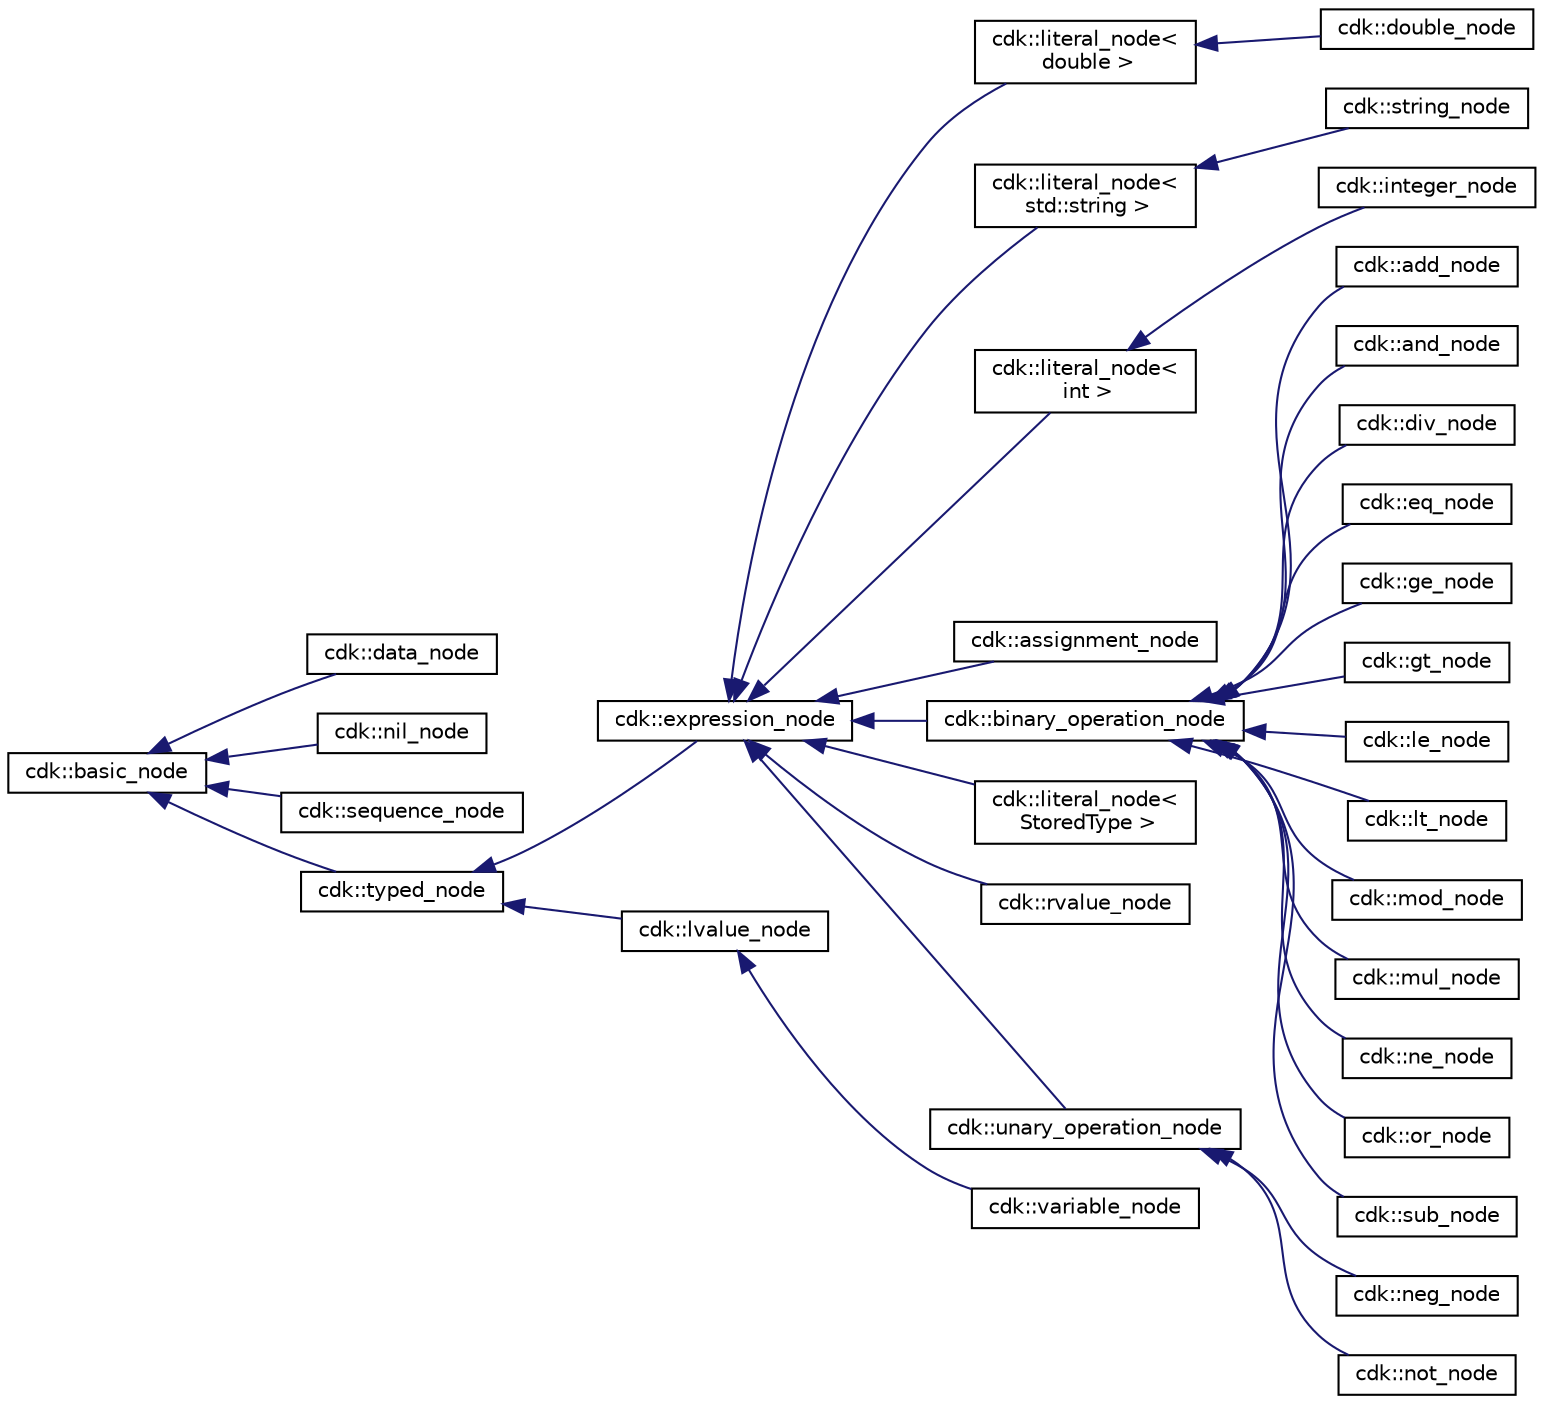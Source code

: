 digraph "Graphical Class Hierarchy"
{
 // LATEX_PDF_SIZE
  edge [fontname="Helvetica",fontsize="10",labelfontname="Helvetica",labelfontsize="10"];
  node [fontname="Helvetica",fontsize="10",shape=record];
  rankdir="LR";
  Node0 [label="cdk::basic_node",height=0.2,width=0.4,color="black", fillcolor="white", style="filled",URL="$classcdk_1_1basic__node.html",tooltip=" "];
  Node0 -> Node1 [dir="back",color="midnightblue",fontsize="10",style="solid",fontname="Helvetica"];
  Node1 [label="cdk::data_node",height=0.2,width=0.4,color="black", fillcolor="white", style="filled",URL="$classcdk_1_1data__node.html",tooltip=" "];
  Node0 -> Node2 [dir="back",color="midnightblue",fontsize="10",style="solid",fontname="Helvetica"];
  Node2 [label="cdk::nil_node",height=0.2,width=0.4,color="black", fillcolor="white", style="filled",URL="$classcdk_1_1nil__node.html",tooltip=" "];
  Node0 -> Node3 [dir="back",color="midnightblue",fontsize="10",style="solid",fontname="Helvetica"];
  Node3 [label="cdk::sequence_node",height=0.2,width=0.4,color="black", fillcolor="white", style="filled",URL="$classcdk_1_1sequence__node.html",tooltip=" "];
  Node0 -> Node4 [dir="back",color="midnightblue",fontsize="10",style="solid",fontname="Helvetica"];
  Node4 [label="cdk::typed_node",height=0.2,width=0.4,color="black", fillcolor="white", style="filled",URL="$classcdk_1_1typed__node.html",tooltip=" "];
  Node4 -> Node5 [dir="back",color="midnightblue",fontsize="10",style="solid",fontname="Helvetica"];
  Node5 [label="cdk::expression_node",height=0.2,width=0.4,color="black", fillcolor="white", style="filled",URL="$classcdk_1_1expression__node.html",tooltip=" "];
  Node5 -> Node6 [dir="back",color="midnightblue",fontsize="10",style="solid",fontname="Helvetica"];
  Node6 [label="cdk::literal_node\<\l double \>",height=0.2,width=0.4,color="black", fillcolor="white", style="filled",URL="$classcdk_1_1literal__node.html",tooltip=" "];
  Node6 -> Node7 [dir="back",color="midnightblue",fontsize="10",style="solid",fontname="Helvetica"];
  Node7 [label="cdk::double_node",height=0.2,width=0.4,color="black", fillcolor="white", style="filled",URL="$classcdk_1_1double__node.html",tooltip=" "];
  Node5 -> Node8 [dir="back",color="midnightblue",fontsize="10",style="solid",fontname="Helvetica"];
  Node8 [label="cdk::literal_node\<\l std::string \>",height=0.2,width=0.4,color="black", fillcolor="white", style="filled",URL="$classcdk_1_1literal__node.html",tooltip=" "];
  Node8 -> Node9 [dir="back",color="midnightblue",fontsize="10",style="solid",fontname="Helvetica"];
  Node9 [label="cdk::string_node",height=0.2,width=0.4,color="black", fillcolor="white", style="filled",URL="$classcdk_1_1string__node.html",tooltip=" "];
  Node5 -> Node10 [dir="back",color="midnightblue",fontsize="10",style="solid",fontname="Helvetica"];
  Node10 [label="cdk::literal_node\<\l int \>",height=0.2,width=0.4,color="black", fillcolor="white", style="filled",URL="$classcdk_1_1literal__node.html",tooltip=" "];
  Node10 -> Node11 [dir="back",color="midnightblue",fontsize="10",style="solid",fontname="Helvetica"];
  Node11 [label="cdk::integer_node",height=0.2,width=0.4,color="black", fillcolor="white", style="filled",URL="$classcdk_1_1integer__node.html",tooltip=" "];
  Node5 -> Node12 [dir="back",color="midnightblue",fontsize="10",style="solid",fontname="Helvetica"];
  Node12 [label="cdk::assignment_node",height=0.2,width=0.4,color="black", fillcolor="white", style="filled",URL="$classcdk_1_1assignment__node.html",tooltip=" "];
  Node5 -> Node13 [dir="back",color="midnightblue",fontsize="10",style="solid",fontname="Helvetica"];
  Node13 [label="cdk::binary_operation_node",height=0.2,width=0.4,color="black", fillcolor="white", style="filled",URL="$classcdk_1_1binary__operation__node.html",tooltip=" "];
  Node13 -> Node14 [dir="back",color="midnightblue",fontsize="10",style="solid",fontname="Helvetica"];
  Node14 [label="cdk::add_node",height=0.2,width=0.4,color="black", fillcolor="white", style="filled",URL="$classcdk_1_1add__node.html",tooltip=" "];
  Node13 -> Node15 [dir="back",color="midnightblue",fontsize="10",style="solid",fontname="Helvetica"];
  Node15 [label="cdk::and_node",height=0.2,width=0.4,color="black", fillcolor="white", style="filled",URL="$classcdk_1_1and__node.html",tooltip=" "];
  Node13 -> Node16 [dir="back",color="midnightblue",fontsize="10",style="solid",fontname="Helvetica"];
  Node16 [label="cdk::div_node",height=0.2,width=0.4,color="black", fillcolor="white", style="filled",URL="$classcdk_1_1div__node.html",tooltip=" "];
  Node13 -> Node17 [dir="back",color="midnightblue",fontsize="10",style="solid",fontname="Helvetica"];
  Node17 [label="cdk::eq_node",height=0.2,width=0.4,color="black", fillcolor="white", style="filled",URL="$classcdk_1_1eq__node.html",tooltip=" "];
  Node13 -> Node18 [dir="back",color="midnightblue",fontsize="10",style="solid",fontname="Helvetica"];
  Node18 [label="cdk::ge_node",height=0.2,width=0.4,color="black", fillcolor="white", style="filled",URL="$classcdk_1_1ge__node.html",tooltip=" "];
  Node13 -> Node19 [dir="back",color="midnightblue",fontsize="10",style="solid",fontname="Helvetica"];
  Node19 [label="cdk::gt_node",height=0.2,width=0.4,color="black", fillcolor="white", style="filled",URL="$classcdk_1_1gt__node.html",tooltip=" "];
  Node13 -> Node20 [dir="back",color="midnightblue",fontsize="10",style="solid",fontname="Helvetica"];
  Node20 [label="cdk::le_node",height=0.2,width=0.4,color="black", fillcolor="white", style="filled",URL="$classcdk_1_1le__node.html",tooltip=" "];
  Node13 -> Node21 [dir="back",color="midnightblue",fontsize="10",style="solid",fontname="Helvetica"];
  Node21 [label="cdk::lt_node",height=0.2,width=0.4,color="black", fillcolor="white", style="filled",URL="$classcdk_1_1lt__node.html",tooltip=" "];
  Node13 -> Node22 [dir="back",color="midnightblue",fontsize="10",style="solid",fontname="Helvetica"];
  Node22 [label="cdk::mod_node",height=0.2,width=0.4,color="black", fillcolor="white", style="filled",URL="$classcdk_1_1mod__node.html",tooltip=" "];
  Node13 -> Node23 [dir="back",color="midnightblue",fontsize="10",style="solid",fontname="Helvetica"];
  Node23 [label="cdk::mul_node",height=0.2,width=0.4,color="black", fillcolor="white", style="filled",URL="$classcdk_1_1mul__node.html",tooltip=" "];
  Node13 -> Node24 [dir="back",color="midnightblue",fontsize="10",style="solid",fontname="Helvetica"];
  Node24 [label="cdk::ne_node",height=0.2,width=0.4,color="black", fillcolor="white", style="filled",URL="$classcdk_1_1ne__node.html",tooltip=" "];
  Node13 -> Node25 [dir="back",color="midnightblue",fontsize="10",style="solid",fontname="Helvetica"];
  Node25 [label="cdk::or_node",height=0.2,width=0.4,color="black", fillcolor="white", style="filled",URL="$classcdk_1_1or__node.html",tooltip=" "];
  Node13 -> Node26 [dir="back",color="midnightblue",fontsize="10",style="solid",fontname="Helvetica"];
  Node26 [label="cdk::sub_node",height=0.2,width=0.4,color="black", fillcolor="white", style="filled",URL="$classcdk_1_1sub__node.html",tooltip=" "];
  Node5 -> Node27 [dir="back",color="midnightblue",fontsize="10",style="solid",fontname="Helvetica"];
  Node27 [label="cdk::literal_node\<\l StoredType \>",height=0.2,width=0.4,color="black", fillcolor="white", style="filled",URL="$classcdk_1_1literal__node.html",tooltip=" "];
  Node5 -> Node28 [dir="back",color="midnightblue",fontsize="10",style="solid",fontname="Helvetica"];
  Node28 [label="cdk::rvalue_node",height=0.2,width=0.4,color="black", fillcolor="white", style="filled",URL="$classcdk_1_1rvalue__node.html",tooltip=" "];
  Node5 -> Node29 [dir="back",color="midnightblue",fontsize="10",style="solid",fontname="Helvetica"];
  Node29 [label="cdk::unary_operation_node",height=0.2,width=0.4,color="black", fillcolor="white", style="filled",URL="$classcdk_1_1unary__operation__node.html",tooltip=" "];
  Node29 -> Node30 [dir="back",color="midnightblue",fontsize="10",style="solid",fontname="Helvetica"];
  Node30 [label="cdk::neg_node",height=0.2,width=0.4,color="black", fillcolor="white", style="filled",URL="$classcdk_1_1neg__node.html",tooltip=" "];
  Node29 -> Node31 [dir="back",color="midnightblue",fontsize="10",style="solid",fontname="Helvetica"];
  Node31 [label="cdk::not_node",height=0.2,width=0.4,color="black", fillcolor="white", style="filled",URL="$classcdk_1_1not__node.html",tooltip=" "];
  Node4 -> Node32 [dir="back",color="midnightblue",fontsize="10",style="solid",fontname="Helvetica"];
  Node32 [label="cdk::lvalue_node",height=0.2,width=0.4,color="black", fillcolor="white", style="filled",URL="$classcdk_1_1lvalue__node.html",tooltip=" "];
  Node32 -> Node33 [dir="back",color="midnightblue",fontsize="10",style="solid",fontname="Helvetica"];
  Node33 [label="cdk::variable_node",height=0.2,width=0.4,color="black", fillcolor="white", style="filled",URL="$classcdk_1_1variable__node.html",tooltip=" "];
}
